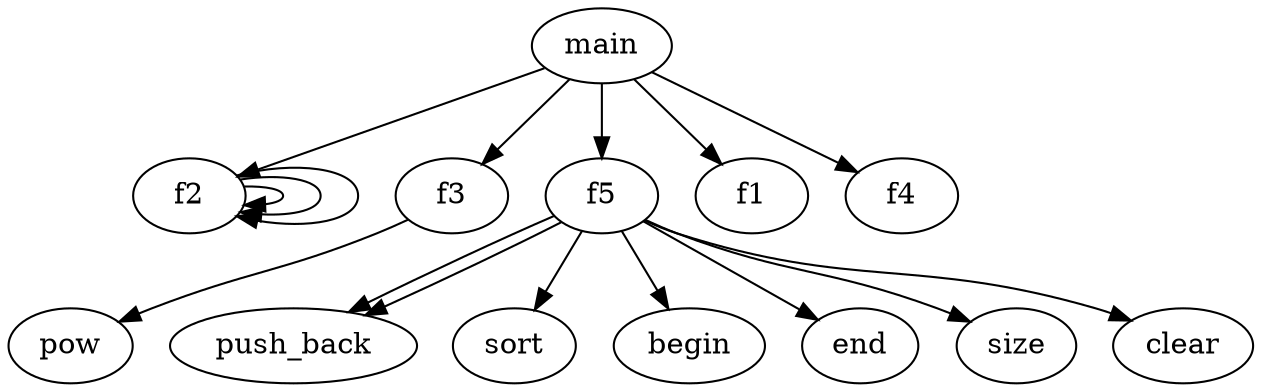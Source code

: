 digraph gr{
"f2"->"f2";
"f2"->"f2";
"f2"->"f2";
"f3"->"pow";
"f5"->"push_back";
"f5"->"push_back";
"f5"->"sort";
"f5"->"begin";
"f5"->"end";
"f5"->"size";
"f5"->"clear";
"main"->"f1";
"main"->"f2";
"main"->"f3";
"main"->"f4";
"main"->"f5";
}
